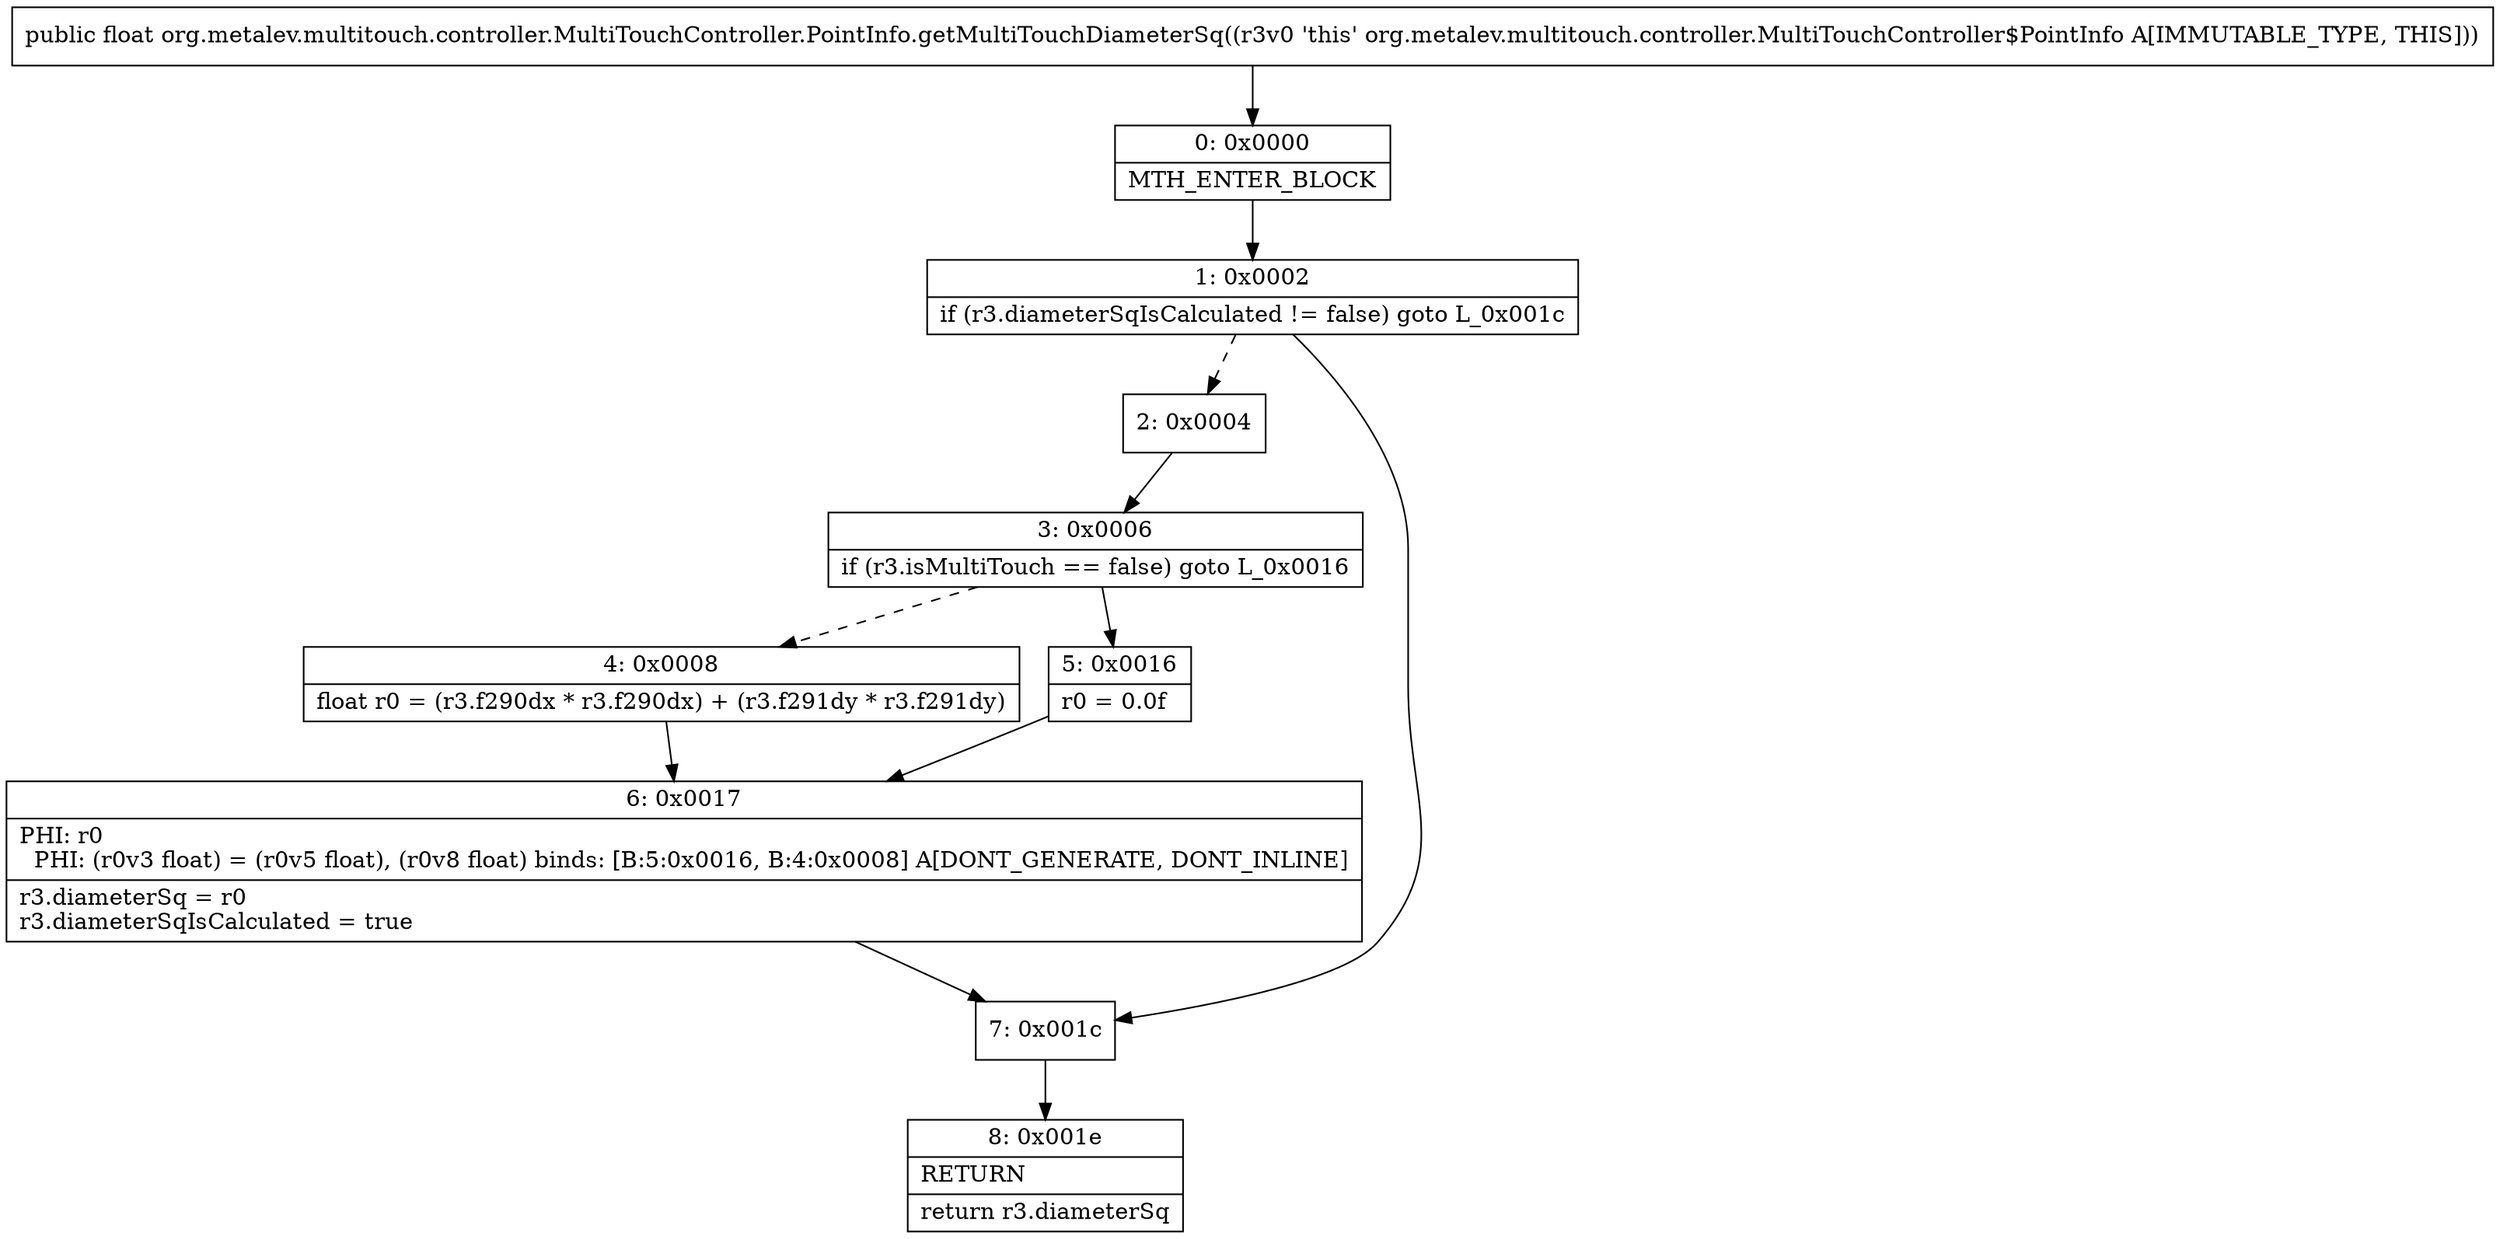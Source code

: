 digraph "CFG fororg.metalev.multitouch.controller.MultiTouchController.PointInfo.getMultiTouchDiameterSq()F" {
Node_0 [shape=record,label="{0\:\ 0x0000|MTH_ENTER_BLOCK\l}"];
Node_1 [shape=record,label="{1\:\ 0x0002|if (r3.diameterSqIsCalculated != false) goto L_0x001c\l}"];
Node_2 [shape=record,label="{2\:\ 0x0004}"];
Node_3 [shape=record,label="{3\:\ 0x0006|if (r3.isMultiTouch == false) goto L_0x0016\l}"];
Node_4 [shape=record,label="{4\:\ 0x0008|float r0 = (r3.f290dx * r3.f290dx) + (r3.f291dy * r3.f291dy)\l}"];
Node_5 [shape=record,label="{5\:\ 0x0016|r0 = 0.0f\l}"];
Node_6 [shape=record,label="{6\:\ 0x0017|PHI: r0 \l  PHI: (r0v3 float) = (r0v5 float), (r0v8 float) binds: [B:5:0x0016, B:4:0x0008] A[DONT_GENERATE, DONT_INLINE]\l|r3.diameterSq = r0\lr3.diameterSqIsCalculated = true\l}"];
Node_7 [shape=record,label="{7\:\ 0x001c}"];
Node_8 [shape=record,label="{8\:\ 0x001e|RETURN\l|return r3.diameterSq\l}"];
MethodNode[shape=record,label="{public float org.metalev.multitouch.controller.MultiTouchController.PointInfo.getMultiTouchDiameterSq((r3v0 'this' org.metalev.multitouch.controller.MultiTouchController$PointInfo A[IMMUTABLE_TYPE, THIS])) }"];
MethodNode -> Node_0;
Node_0 -> Node_1;
Node_1 -> Node_2[style=dashed];
Node_1 -> Node_7;
Node_2 -> Node_3;
Node_3 -> Node_4[style=dashed];
Node_3 -> Node_5;
Node_4 -> Node_6;
Node_5 -> Node_6;
Node_6 -> Node_7;
Node_7 -> Node_8;
}

